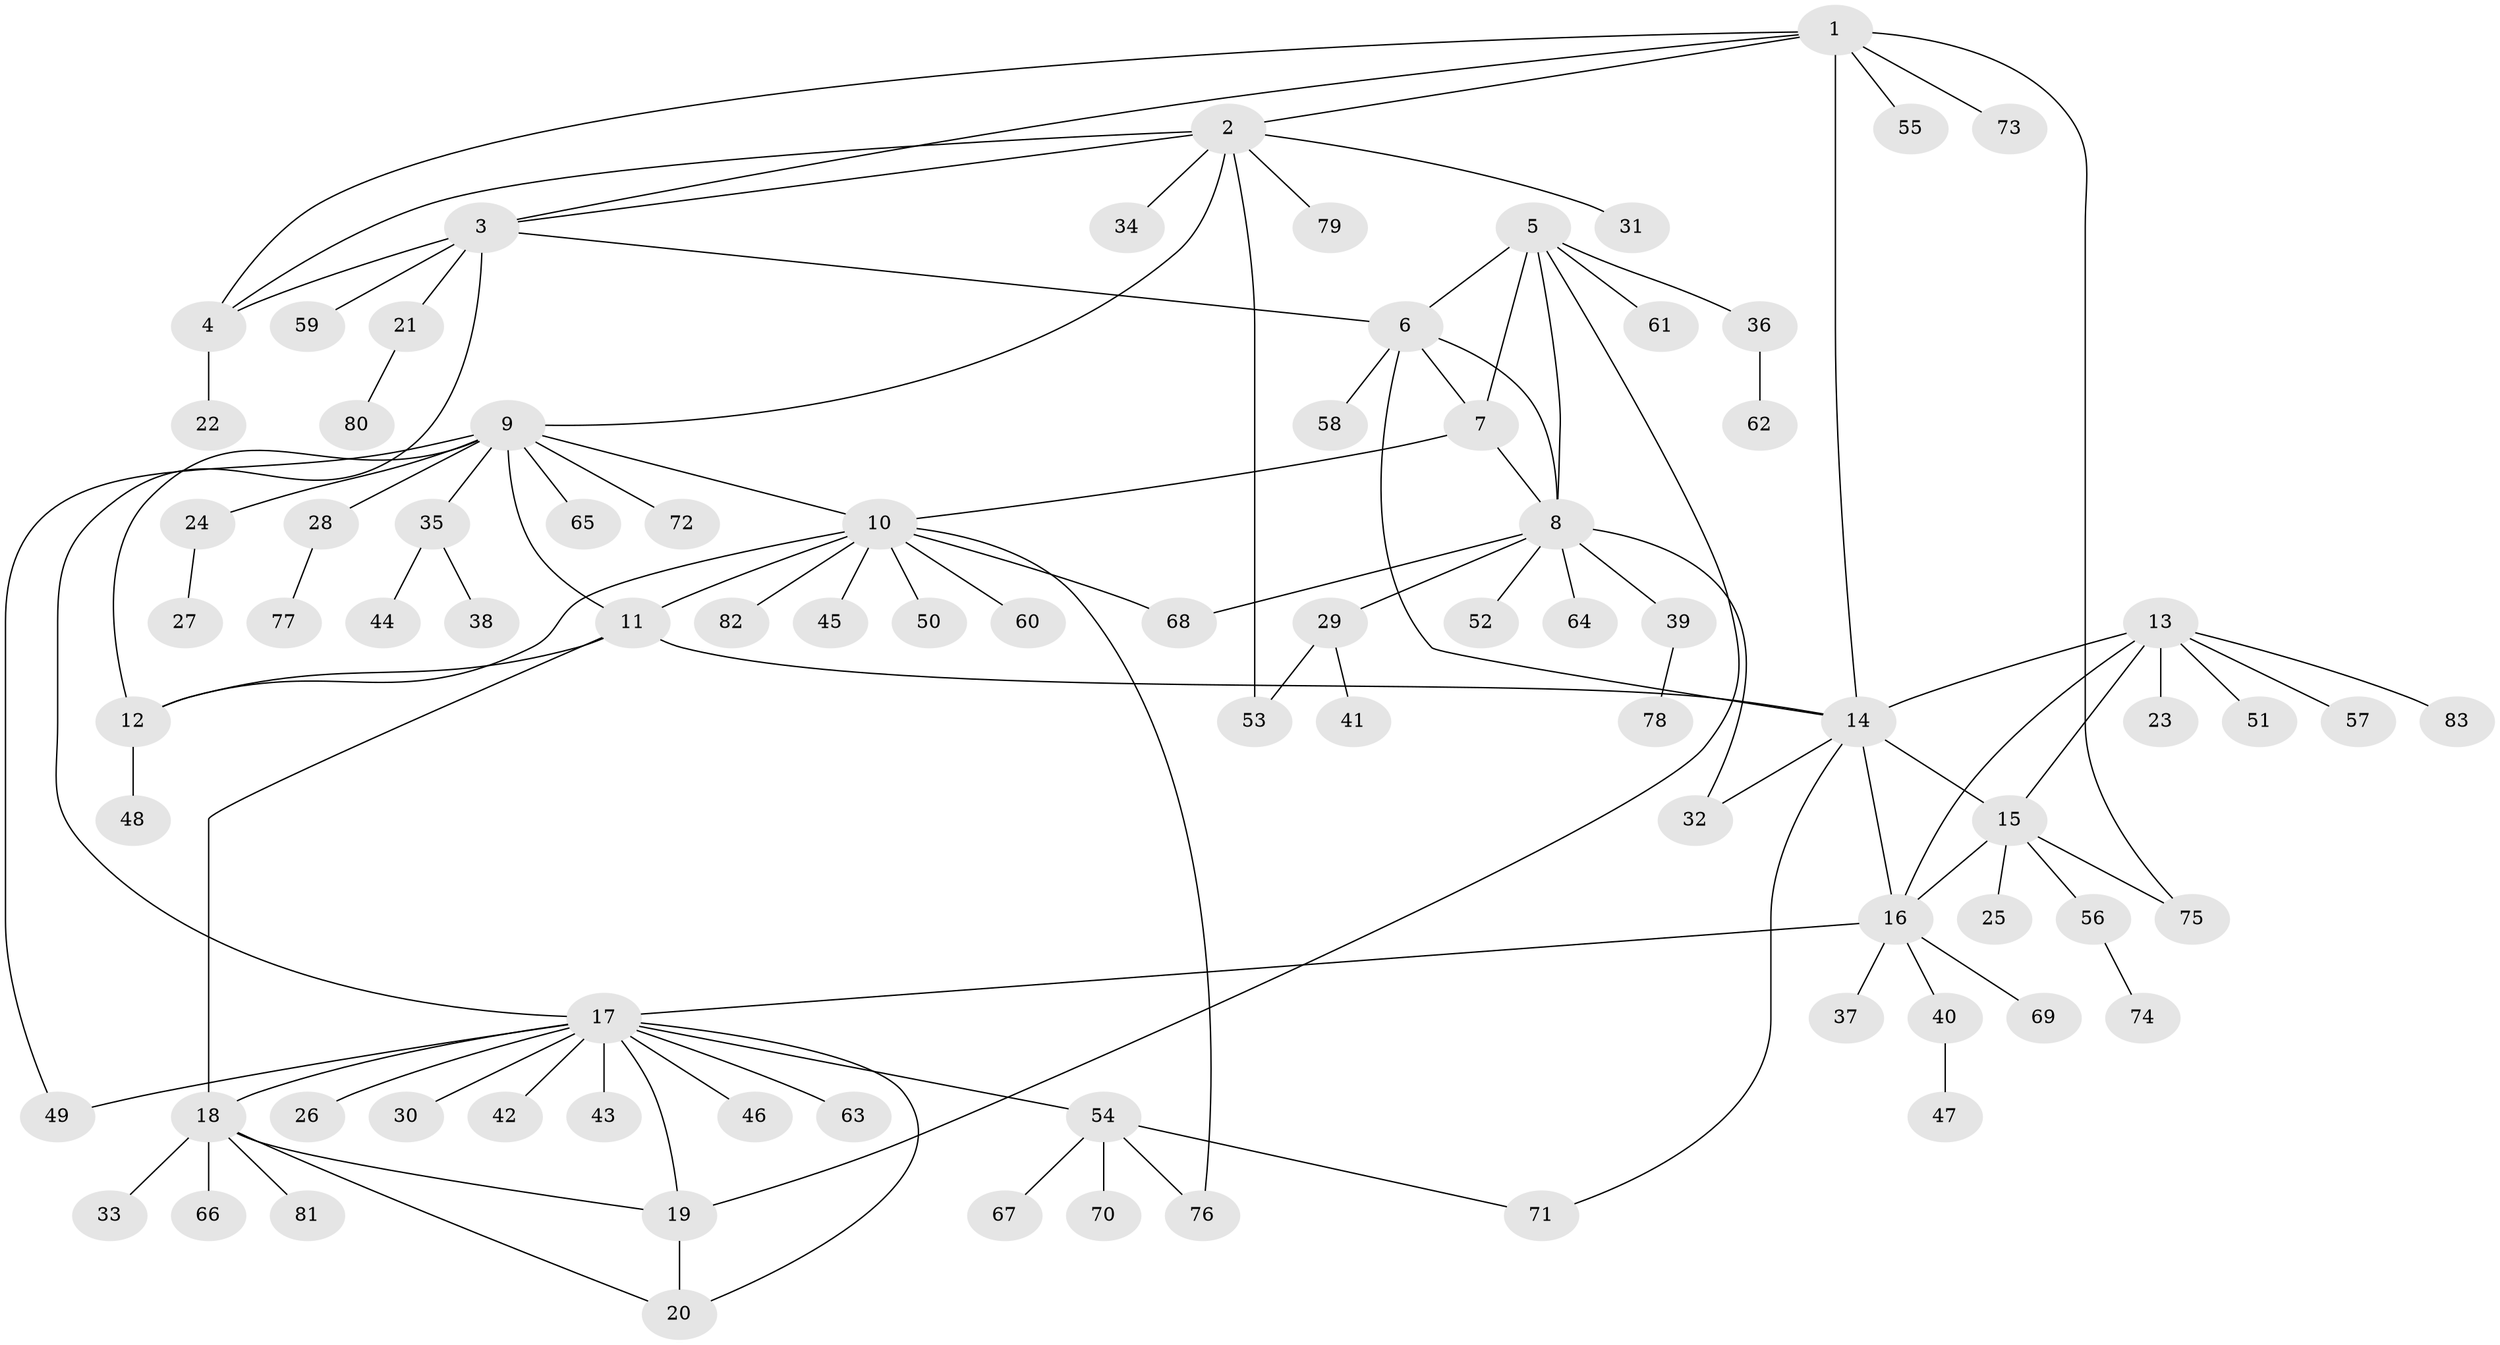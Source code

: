 // coarse degree distribution, {7: 0.046875, 6: 0.078125, 5: 0.03125, 4: 0.015625, 8: 0.03125, 10: 0.015625, 11: 0.03125, 2: 0.109375, 1: 0.625, 3: 0.015625}
// Generated by graph-tools (version 1.1) at 2025/42/03/06/25 10:42:08]
// undirected, 83 vertices, 110 edges
graph export_dot {
graph [start="1"]
  node [color=gray90,style=filled];
  1;
  2;
  3;
  4;
  5;
  6;
  7;
  8;
  9;
  10;
  11;
  12;
  13;
  14;
  15;
  16;
  17;
  18;
  19;
  20;
  21;
  22;
  23;
  24;
  25;
  26;
  27;
  28;
  29;
  30;
  31;
  32;
  33;
  34;
  35;
  36;
  37;
  38;
  39;
  40;
  41;
  42;
  43;
  44;
  45;
  46;
  47;
  48;
  49;
  50;
  51;
  52;
  53;
  54;
  55;
  56;
  57;
  58;
  59;
  60;
  61;
  62;
  63;
  64;
  65;
  66;
  67;
  68;
  69;
  70;
  71;
  72;
  73;
  74;
  75;
  76;
  77;
  78;
  79;
  80;
  81;
  82;
  83;
  1 -- 2;
  1 -- 3;
  1 -- 4;
  1 -- 14;
  1 -- 55;
  1 -- 73;
  1 -- 75;
  2 -- 3;
  2 -- 4;
  2 -- 9;
  2 -- 31;
  2 -- 34;
  2 -- 53;
  2 -- 79;
  3 -- 4;
  3 -- 6;
  3 -- 17;
  3 -- 21;
  3 -- 59;
  4 -- 22;
  5 -- 6;
  5 -- 7;
  5 -- 8;
  5 -- 19;
  5 -- 36;
  5 -- 61;
  6 -- 7;
  6 -- 8;
  6 -- 14;
  6 -- 58;
  7 -- 8;
  7 -- 10;
  8 -- 29;
  8 -- 32;
  8 -- 39;
  8 -- 52;
  8 -- 64;
  8 -- 68;
  9 -- 10;
  9 -- 11;
  9 -- 12;
  9 -- 24;
  9 -- 28;
  9 -- 35;
  9 -- 49;
  9 -- 65;
  9 -- 72;
  10 -- 11;
  10 -- 12;
  10 -- 45;
  10 -- 50;
  10 -- 60;
  10 -- 68;
  10 -- 76;
  10 -- 82;
  11 -- 12;
  11 -- 14;
  11 -- 18;
  12 -- 48;
  13 -- 14;
  13 -- 15;
  13 -- 16;
  13 -- 23;
  13 -- 51;
  13 -- 57;
  13 -- 83;
  14 -- 15;
  14 -- 16;
  14 -- 32;
  14 -- 71;
  15 -- 16;
  15 -- 25;
  15 -- 56;
  15 -- 75;
  16 -- 17;
  16 -- 37;
  16 -- 40;
  16 -- 69;
  17 -- 18;
  17 -- 19;
  17 -- 20;
  17 -- 26;
  17 -- 30;
  17 -- 42;
  17 -- 43;
  17 -- 46;
  17 -- 49;
  17 -- 54;
  17 -- 63;
  18 -- 19;
  18 -- 20;
  18 -- 33;
  18 -- 66;
  18 -- 81;
  19 -- 20;
  21 -- 80;
  24 -- 27;
  28 -- 77;
  29 -- 41;
  29 -- 53;
  35 -- 38;
  35 -- 44;
  36 -- 62;
  39 -- 78;
  40 -- 47;
  54 -- 67;
  54 -- 70;
  54 -- 71;
  54 -- 76;
  56 -- 74;
}
